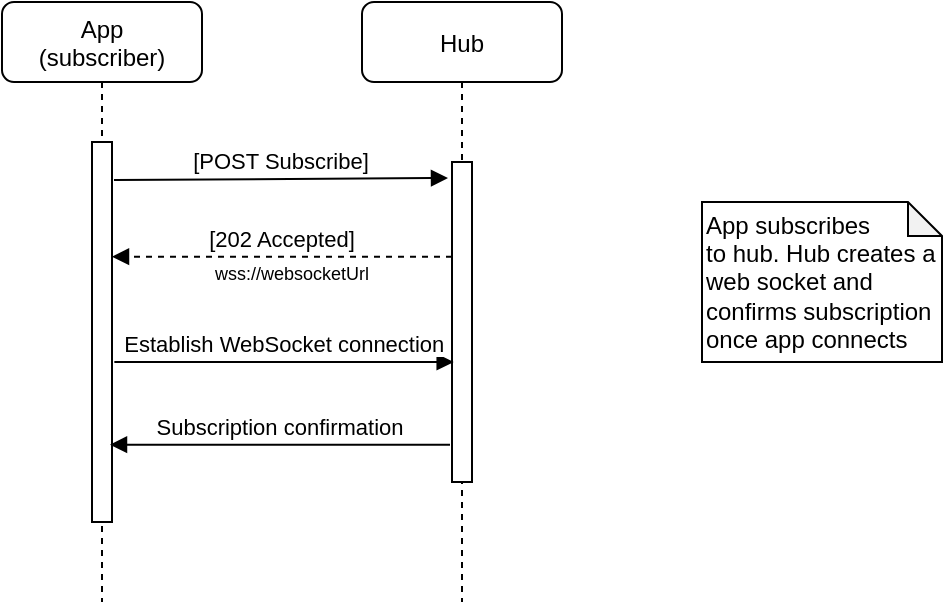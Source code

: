 <mxfile version="13.8.3" type="google"><diagram id="kgpKYQtTHZ0yAKxKKP6v" name="Page-1"><mxGraphModel dx="1940" dy="1045" grid="1" gridSize="10" guides="1" tooltips="1" connect="1" arrows="1" fold="1" page="1" pageScale="1" pageWidth="850" pageHeight="1100" math="0" shadow="0"><root><mxCell id="0"/><mxCell id="1" parent="0"/><mxCell id="3nuBFxr9cyL0pnOWT2aG-1" value="App&#10;(subscriber)" style="shape=umlLifeline;perimeter=lifelinePerimeter;container=1;collapsible=0;recursiveResize=0;rounded=1;shadow=0;strokeWidth=1;" parent="1" vertex="1"><mxGeometry x="160" y="80" width="100" height="300" as="geometry"/></mxCell><mxCell id="3nuBFxr9cyL0pnOWT2aG-2" value="" style="points=[];perimeter=orthogonalPerimeter;rounded=0;shadow=0;strokeWidth=1;" parent="3nuBFxr9cyL0pnOWT2aG-1" vertex="1"><mxGeometry x="45" y="70" width="10" height="190" as="geometry"/></mxCell><mxCell id="3nuBFxr9cyL0pnOWT2aG-5" value="Hub" style="shape=umlLifeline;perimeter=lifelinePerimeter;container=1;collapsible=0;recursiveResize=0;rounded=1;shadow=0;strokeWidth=1;" parent="1" vertex="1"><mxGeometry x="340" y="80" width="100" height="300" as="geometry"/></mxCell><mxCell id="3nuBFxr9cyL0pnOWT2aG-6" value="" style="points=[];perimeter=orthogonalPerimeter;rounded=0;shadow=0;strokeWidth=1;" parent="3nuBFxr9cyL0pnOWT2aG-5" vertex="1"><mxGeometry x="45" y="80" width="10" height="160" as="geometry"/></mxCell><mxCell id="3nuBFxr9cyL0pnOWT2aG-8" value="[POST Subscribe]" style="verticalAlign=bottom;endArrow=block;entryX=-0.2;entryY=0.05;shadow=0;strokeWidth=1;exitX=1.1;exitY=0.1;exitDx=0;exitDy=0;exitPerimeter=0;entryDx=0;entryDy=0;entryPerimeter=0;" parent="1" source="3nuBFxr9cyL0pnOWT2aG-2" target="3nuBFxr9cyL0pnOWT2aG-6" edge="1"><mxGeometry relative="1" as="geometry"><mxPoint x="315" y="160" as="sourcePoint"/></mxGeometry></mxCell><mxCell id="3nuBFxr9cyL0pnOWT2aG-9" value="[202 Accepted]" style="verticalAlign=bottom;endArrow=block;shadow=0;strokeWidth=1;fontSize=11;dashed=1;entryX=1;entryY=0.265;entryDx=0;entryDy=0;entryPerimeter=0;" parent="1" edge="1"><mxGeometry relative="1" as="geometry"><mxPoint x="385" y="207.35" as="sourcePoint"/><mxPoint x="215" y="207.35" as="targetPoint"/><mxPoint as="offset"/></mxGeometry></mxCell><mxCell id="dIY0lXZBSIcsDhcMPA9w-8" value="App subscribes &lt;br&gt;to hub. Hub creates a web socket and confirms subscription once app connects" style="shape=note;whiteSpace=wrap;html=1;backgroundOutline=1;darkOpacity=0.05;rounded=1;align=left;size=17;" parent="1" vertex="1"><mxGeometry x="510" y="180" width="120" height="80" as="geometry"/></mxCell><mxCell id="dIY0lXZBSIcsDhcMPA9w-29" value="&lt;font style=&quot;font-size: 9px&quot;&gt;wss://websocketUrl&lt;/font&gt;" style="text;html=1;strokeColor=none;fillColor=none;align=center;verticalAlign=middle;whiteSpace=wrap;rounded=0;fontSize=10;" parent="1" vertex="1"><mxGeometry x="210" y="205" width="190" height="20" as="geometry"/></mxCell><mxCell id="dIY0lXZBSIcsDhcMPA9w-31" value="Establish WebSocket connection" style="verticalAlign=bottom;endArrow=block;shadow=0;strokeWidth=1;endFill=1;exitX=1.033;exitY=0.665;exitDx=0;exitDy=0;exitPerimeter=0;" parent="1" edge="1"><mxGeometry relative="1" as="geometry"><mxPoint x="385.84" y="260.0" as="targetPoint"/><mxPoint x="216.17" y="260.0" as="sourcePoint"/></mxGeometry></mxCell><mxCell id="dIY0lXZBSIcsDhcMPA9w-33" value="Subscription confirmation" style="verticalAlign=bottom;endArrow=block;shadow=0;strokeWidth=1;fontSize=11;entryX=1;entryY=0.265;entryDx=0;entryDy=0;entryPerimeter=0;" parent="1" edge="1"><mxGeometry relative="1" as="geometry"><mxPoint x="384" y="301.35" as="sourcePoint"/><mxPoint x="214" y="301.35" as="targetPoint"/><mxPoint as="offset"/></mxGeometry></mxCell></root></mxGraphModel></diagram></mxfile>